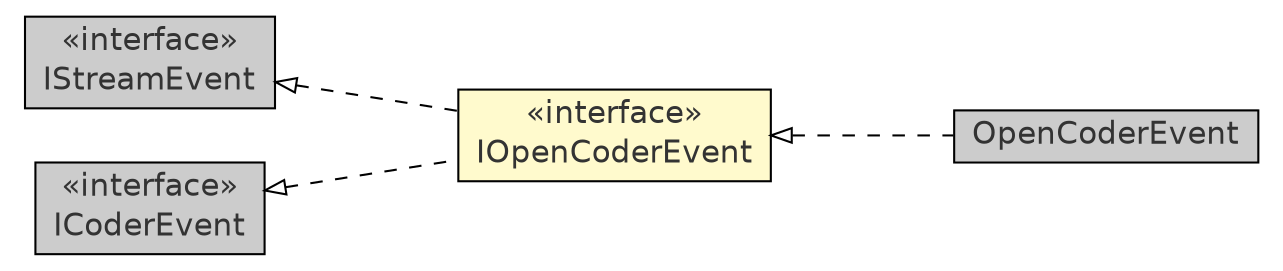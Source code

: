 #!/usr/local/bin/dot
#
# Class diagram 
# Generated by UmlGraph version 4.8 (http://www.spinellis.gr/sw/umlgraph)
#

digraph G {
	edge [fontname="Helvetica",fontsize=10,labelfontname="Helvetica",labelfontsize=10];
	node [fontname="Helvetica",fontsize=10,shape=plaintext];
	rankdir=LR;
	ranksep=1;
	// com.xuggle.mediatool.event.IStreamEvent
	c20984 [label=<<table border="0" cellborder="1" cellspacing="0" cellpadding="2" port="p" bgcolor="grey80" href="./IStreamEvent.html">
		<tr><td><table border="0" cellspacing="0" cellpadding="1">
			<tr><td> &laquo;interface&raquo; </td></tr>
			<tr><td> IStreamEvent </td></tr>
		</table></td></tr>
		</table>>, fontname="Helvetica", fontcolor="grey20", fontsize=15.0];
	// com.xuggle.mediatool.event.OpenCoderEvent
	c20989 [label=<<table border="0" cellborder="1" cellspacing="0" cellpadding="2" port="p" bgcolor="grey80" href="./OpenCoderEvent.html">
		<tr><td><table border="0" cellspacing="0" cellpadding="1">
			<tr><td> OpenCoderEvent </td></tr>
		</table></td></tr>
		</table>>, fontname="Helvetica", fontcolor="grey20", fontsize=15.0];
	// com.xuggle.mediatool.event.IOpenCoderEvent
	c20996 [label=<<table border="0" cellborder="1" cellspacing="0" cellpadding="2" port="p" bgcolor="lemonChiffon" href="./IOpenCoderEvent.html">
		<tr><td><table border="0" cellspacing="0" cellpadding="1">
			<tr><td> &laquo;interface&raquo; </td></tr>
			<tr><td> IOpenCoderEvent </td></tr>
		</table></td></tr>
		</table>>, fontname="Helvetica", fontcolor="grey20", fontsize=15.0];
	// com.xuggle.mediatool.event.ICoderEvent
	c21004 [label=<<table border="0" cellborder="1" cellspacing="0" cellpadding="2" port="p" bgcolor="grey80" href="./ICoderEvent.html">
		<tr><td><table border="0" cellspacing="0" cellpadding="1">
			<tr><td> &laquo;interface&raquo; </td></tr>
			<tr><td> ICoderEvent </td></tr>
		</table></td></tr>
		</table>>, fontname="Helvetica", fontcolor="grey20", fontsize=15.0];
	//com.xuggle.mediatool.event.OpenCoderEvent implements com.xuggle.mediatool.event.IOpenCoderEvent
	c20996:p -> c20989:p [dir=back,arrowtail=empty,style=dashed];
	//com.xuggle.mediatool.event.IOpenCoderEvent implements com.xuggle.mediatool.event.IStreamEvent
	c20984:p -> c20996:p [dir=back,arrowtail=empty,style=dashed];
	//com.xuggle.mediatool.event.IOpenCoderEvent implements com.xuggle.mediatool.event.ICoderEvent
	c21004:p -> c20996:p [dir=back,arrowtail=empty,style=dashed];
}

